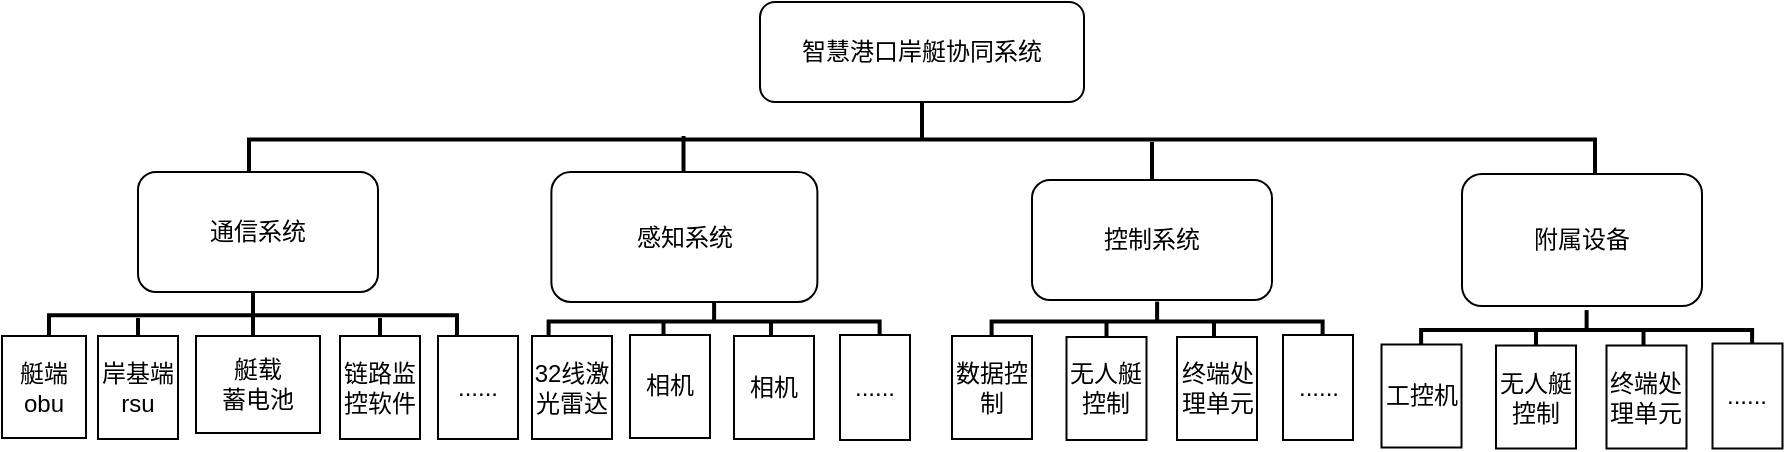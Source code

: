 <mxfile version="20.5.1" type="github">
  <diagram id="G9yAzlsVScRHqYVT1LTl" name="第 1 页">
    <mxGraphModel dx="1038" dy="547" grid="0" gridSize="10" guides="1" tooltips="1" connect="1" arrows="1" fold="1" page="1" pageScale="1" pageWidth="4681" pageHeight="3300" math="0" shadow="0">
      <root>
        <mxCell id="0" />
        <mxCell id="1" parent="0" />
        <mxCell id="w1FqssfnEPfsucPKbT6S-2" value="&lt;span&gt;智慧港口岸艇协同系统&lt;/span&gt;" style="rounded=1;whiteSpace=wrap;html=1;" parent="1" vertex="1">
          <mxGeometry x="582" y="984" width="162" height="50" as="geometry" />
        </mxCell>
        <mxCell id="w1FqssfnEPfsucPKbT6S-4" value="" style="strokeWidth=2;html=1;shape=mxgraph.flowchart.annotation_2;align=left;labelPosition=right;pointerEvents=1;rotation=90;" parent="1" vertex="1">
          <mxGeometry x="644.75" y="716.25" width="36.5" height="673" as="geometry" />
        </mxCell>
        <mxCell id="w1FqssfnEPfsucPKbT6S-6" value="通信系统" style="rounded=1;whiteSpace=wrap;html=1;" parent="1" vertex="1">
          <mxGeometry x="271" y="1069" width="120" height="60" as="geometry" />
        </mxCell>
        <mxCell id="w1FqssfnEPfsucPKbT6S-11" value="控制系统" style="rounded=1;whiteSpace=wrap;html=1;" parent="1" vertex="1">
          <mxGeometry x="718" y="1073" width="120" height="60" as="geometry" />
        </mxCell>
        <mxCell id="w1FqssfnEPfsucPKbT6S-13" value="" style="line;strokeWidth=2;direction=south;html=1;" parent="1" vertex="1">
          <mxGeometry x="538.75" y="1051" width="10" height="24" as="geometry" />
        </mxCell>
        <mxCell id="w1FqssfnEPfsucPKbT6S-14" value="" style="line;strokeWidth=2;direction=south;html=1;" parent="1" vertex="1">
          <mxGeometry x="773" y="1054" width="10" height="19" as="geometry" />
        </mxCell>
        <mxCell id="w1FqssfnEPfsucPKbT6S-15" value="附属设备" style="rounded=1;whiteSpace=wrap;html=1;" parent="1" vertex="1">
          <mxGeometry x="933" y="1070" width="120" height="66" as="geometry" />
        </mxCell>
        <mxCell id="w1FqssfnEPfsucPKbT6S-16" value="" style="strokeWidth=2;html=1;shape=mxgraph.flowchart.annotation_2;align=left;labelPosition=right;pointerEvents=1;rotation=90;" parent="1" vertex="1">
          <mxGeometry x="316.62" y="1038.62" width="23.75" height="204" as="geometry" />
        </mxCell>
        <mxCell id="w1FqssfnEPfsucPKbT6S-28" value="艇端obu" style="rounded=0;whiteSpace=wrap;html=1;" parent="1" vertex="1">
          <mxGeometry x="203" y="1151" width="42" height="51" as="geometry" />
        </mxCell>
        <mxCell id="w1FqssfnEPfsucPKbT6S-31" value="艇载&lt;br&gt;蓄电池" style="rounded=0;whiteSpace=wrap;html=1;" parent="1" vertex="1">
          <mxGeometry x="300" y="1151" width="62" height="48.5" as="geometry" />
        </mxCell>
        <mxCell id="w1FqssfnEPfsucPKbT6S-38" value="......" style="rounded=0;whiteSpace=wrap;html=1;" parent="1" vertex="1">
          <mxGeometry x="421" y="1151" width="40" height="51.5" as="geometry" />
        </mxCell>
        <mxCell id="w1FqssfnEPfsucPKbT6S-41" value="" style="line;strokeWidth=2;direction=south;html=1;" parent="1" vertex="1">
          <mxGeometry x="266" y="1142" width="10" height="12" as="geometry" />
        </mxCell>
        <mxCell id="w1FqssfnEPfsucPKbT6S-42" value="" style="line;strokeWidth=2;direction=south;html=1;" parent="1" vertex="1">
          <mxGeometry x="323.49" y="1139" width="10" height="12" as="geometry" />
        </mxCell>
        <mxCell id="w1FqssfnEPfsucPKbT6S-29" value="岸基端rsu" style="rounded=0;whiteSpace=wrap;html=1;" parent="1" vertex="1">
          <mxGeometry x="251" y="1151" width="40" height="51.5" as="geometry" />
        </mxCell>
        <mxCell id="w1FqssfnEPfsucPKbT6S-43" value="" style="line;strokeWidth=2;direction=south;html=1;" parent="1" vertex="1">
          <mxGeometry x="387" y="1142" width="10" height="22" as="geometry" />
        </mxCell>
        <mxCell id="w1FqssfnEPfsucPKbT6S-37" value="链路监控软件" style="rounded=0;whiteSpace=wrap;html=1;" parent="1" vertex="1">
          <mxGeometry x="372" y="1151" width="40" height="51.5" as="geometry" />
        </mxCell>
        <mxCell id="w1FqssfnEPfsucPKbT6S-7" value="感知系统" style="rounded=1;whiteSpace=wrap;html=1;" parent="1" vertex="1">
          <mxGeometry x="477.69" y="1069" width="133" height="65" as="geometry" />
        </mxCell>
        <mxCell id="w1FqssfnEPfsucPKbT6S-44" value="" style="strokeWidth=2;html=1;shape=mxgraph.flowchart.annotation_2;align=left;labelPosition=right;pointerEvents=1;rotation=90;" parent="1" vertex="1">
          <mxGeometry x="549.11" y="1061" width="19.89" height="165.5" as="geometry" />
        </mxCell>
        <mxCell id="w1FqssfnEPfsucPKbT6S-47" value="......" style="rounded=0;whiteSpace=wrap;html=1;" parent="1" vertex="1">
          <mxGeometry x="622" y="1150.5" width="35" height="52.5" as="geometry" />
        </mxCell>
        <mxCell id="w1FqssfnEPfsucPKbT6S-48" value="" style="line;strokeWidth=2;direction=south;html=1;" parent="1" vertex="1">
          <mxGeometry x="528.75" y="1144.38" width="10" height="12" as="geometry" />
        </mxCell>
        <mxCell id="w1FqssfnEPfsucPKbT6S-49" value="" style="line;strokeWidth=2;direction=south;html=1;" parent="1" vertex="1">
          <mxGeometry x="582.5" y="1144.38" width="10" height="12" as="geometry" />
        </mxCell>
        <mxCell id="w1FqssfnEPfsucPKbT6S-50" value="32线激光雷达" style="rounded=0;whiteSpace=wrap;html=1;" parent="1" vertex="1">
          <mxGeometry x="468" y="1151" width="40" height="51.5" as="geometry" />
        </mxCell>
        <mxCell id="w1FqssfnEPfsucPKbT6S-57" value="相机" style="rounded=0;whiteSpace=wrap;html=1;" parent="1" vertex="1">
          <mxGeometry x="517" y="1150.5" width="40" height="51.5" as="geometry" />
        </mxCell>
        <mxCell id="w1FqssfnEPfsucPKbT6S-59" value="相机" style="rounded=0;whiteSpace=wrap;html=1;" parent="1" vertex="1">
          <mxGeometry x="569" y="1151" width="40" height="51.5" as="geometry" />
        </mxCell>
        <mxCell id="w1FqssfnEPfsucPKbT6S-60" value="" style="strokeWidth=2;html=1;shape=mxgraph.flowchart.annotation_2;align=left;labelPosition=right;pointerEvents=1;rotation=90;" parent="1" vertex="1">
          <mxGeometry x="770.61" y="1061" width="19.89" height="165.5" as="geometry" />
        </mxCell>
        <mxCell id="w1FqssfnEPfsucPKbT6S-61" value="......" style="rounded=0;whiteSpace=wrap;html=1;" parent="1" vertex="1">
          <mxGeometry x="843.5" y="1150.5" width="35" height="52.5" as="geometry" />
        </mxCell>
        <mxCell id="w1FqssfnEPfsucPKbT6S-62" value="" style="line;strokeWidth=2;direction=south;html=1;" parent="1" vertex="1">
          <mxGeometry x="750.25" y="1144.38" width="10" height="12" as="geometry" />
        </mxCell>
        <mxCell id="w1FqssfnEPfsucPKbT6S-63" value="" style="line;strokeWidth=2;direction=south;html=1;" parent="1" vertex="1">
          <mxGeometry x="804" y="1144.38" width="10" height="12" as="geometry" />
        </mxCell>
        <mxCell id="w1FqssfnEPfsucPKbT6S-64" value="数据控制" style="rounded=0;whiteSpace=wrap;html=1;" parent="1" vertex="1">
          <mxGeometry x="678" y="1151" width="40" height="51.5" as="geometry" />
        </mxCell>
        <mxCell id="w1FqssfnEPfsucPKbT6S-65" value="无人艇控制" style="rounded=0;whiteSpace=wrap;html=1;" parent="1" vertex="1">
          <mxGeometry x="735.25" y="1151.5" width="40" height="51.5" as="geometry" />
        </mxCell>
        <mxCell id="w1FqssfnEPfsucPKbT6S-66" value="终端处理单元" style="rounded=0;whiteSpace=wrap;html=1;" parent="1" vertex="1">
          <mxGeometry x="790.5" y="1151.5" width="40" height="51.5" as="geometry" />
        </mxCell>
        <mxCell id="zvOBlmUKQLO-_91sWyqq-1" value="" style="strokeWidth=2;html=1;shape=mxgraph.flowchart.annotation_2;align=left;labelPosition=right;pointerEvents=1;rotation=90;" vertex="1" parent="1">
          <mxGeometry x="985.36" y="1065.25" width="19.89" height="165.5" as="geometry" />
        </mxCell>
        <mxCell id="zvOBlmUKQLO-_91sWyqq-2" value="......" style="rounded=0;whiteSpace=wrap;html=1;" vertex="1" parent="1">
          <mxGeometry x="1058.25" y="1154.75" width="35" height="52.5" as="geometry" />
        </mxCell>
        <mxCell id="zvOBlmUKQLO-_91sWyqq-3" value="" style="line;strokeWidth=2;direction=south;html=1;" vertex="1" parent="1">
          <mxGeometry x="965" y="1148.63" width="10" height="12" as="geometry" />
        </mxCell>
        <mxCell id="zvOBlmUKQLO-_91sWyqq-4" value="" style="line;strokeWidth=2;direction=south;html=1;" vertex="1" parent="1">
          <mxGeometry x="1018.75" y="1148.63" width="10" height="12" as="geometry" />
        </mxCell>
        <mxCell id="zvOBlmUKQLO-_91sWyqq-5" value="工控机" style="rounded=0;whiteSpace=wrap;html=1;" vertex="1" parent="1">
          <mxGeometry x="892.75" y="1155.25" width="40" height="51.5" as="geometry" />
        </mxCell>
        <mxCell id="zvOBlmUKQLO-_91sWyqq-6" value="无人艇控制" style="rounded=0;whiteSpace=wrap;html=1;" vertex="1" parent="1">
          <mxGeometry x="950" y="1155.75" width="40" height="51.5" as="geometry" />
        </mxCell>
        <mxCell id="zvOBlmUKQLO-_91sWyqq-7" value="终端处理单元" style="rounded=0;whiteSpace=wrap;html=1;" vertex="1" parent="1">
          <mxGeometry x="1005.25" y="1155.75" width="40" height="51.5" as="geometry" />
        </mxCell>
      </root>
    </mxGraphModel>
  </diagram>
</mxfile>
